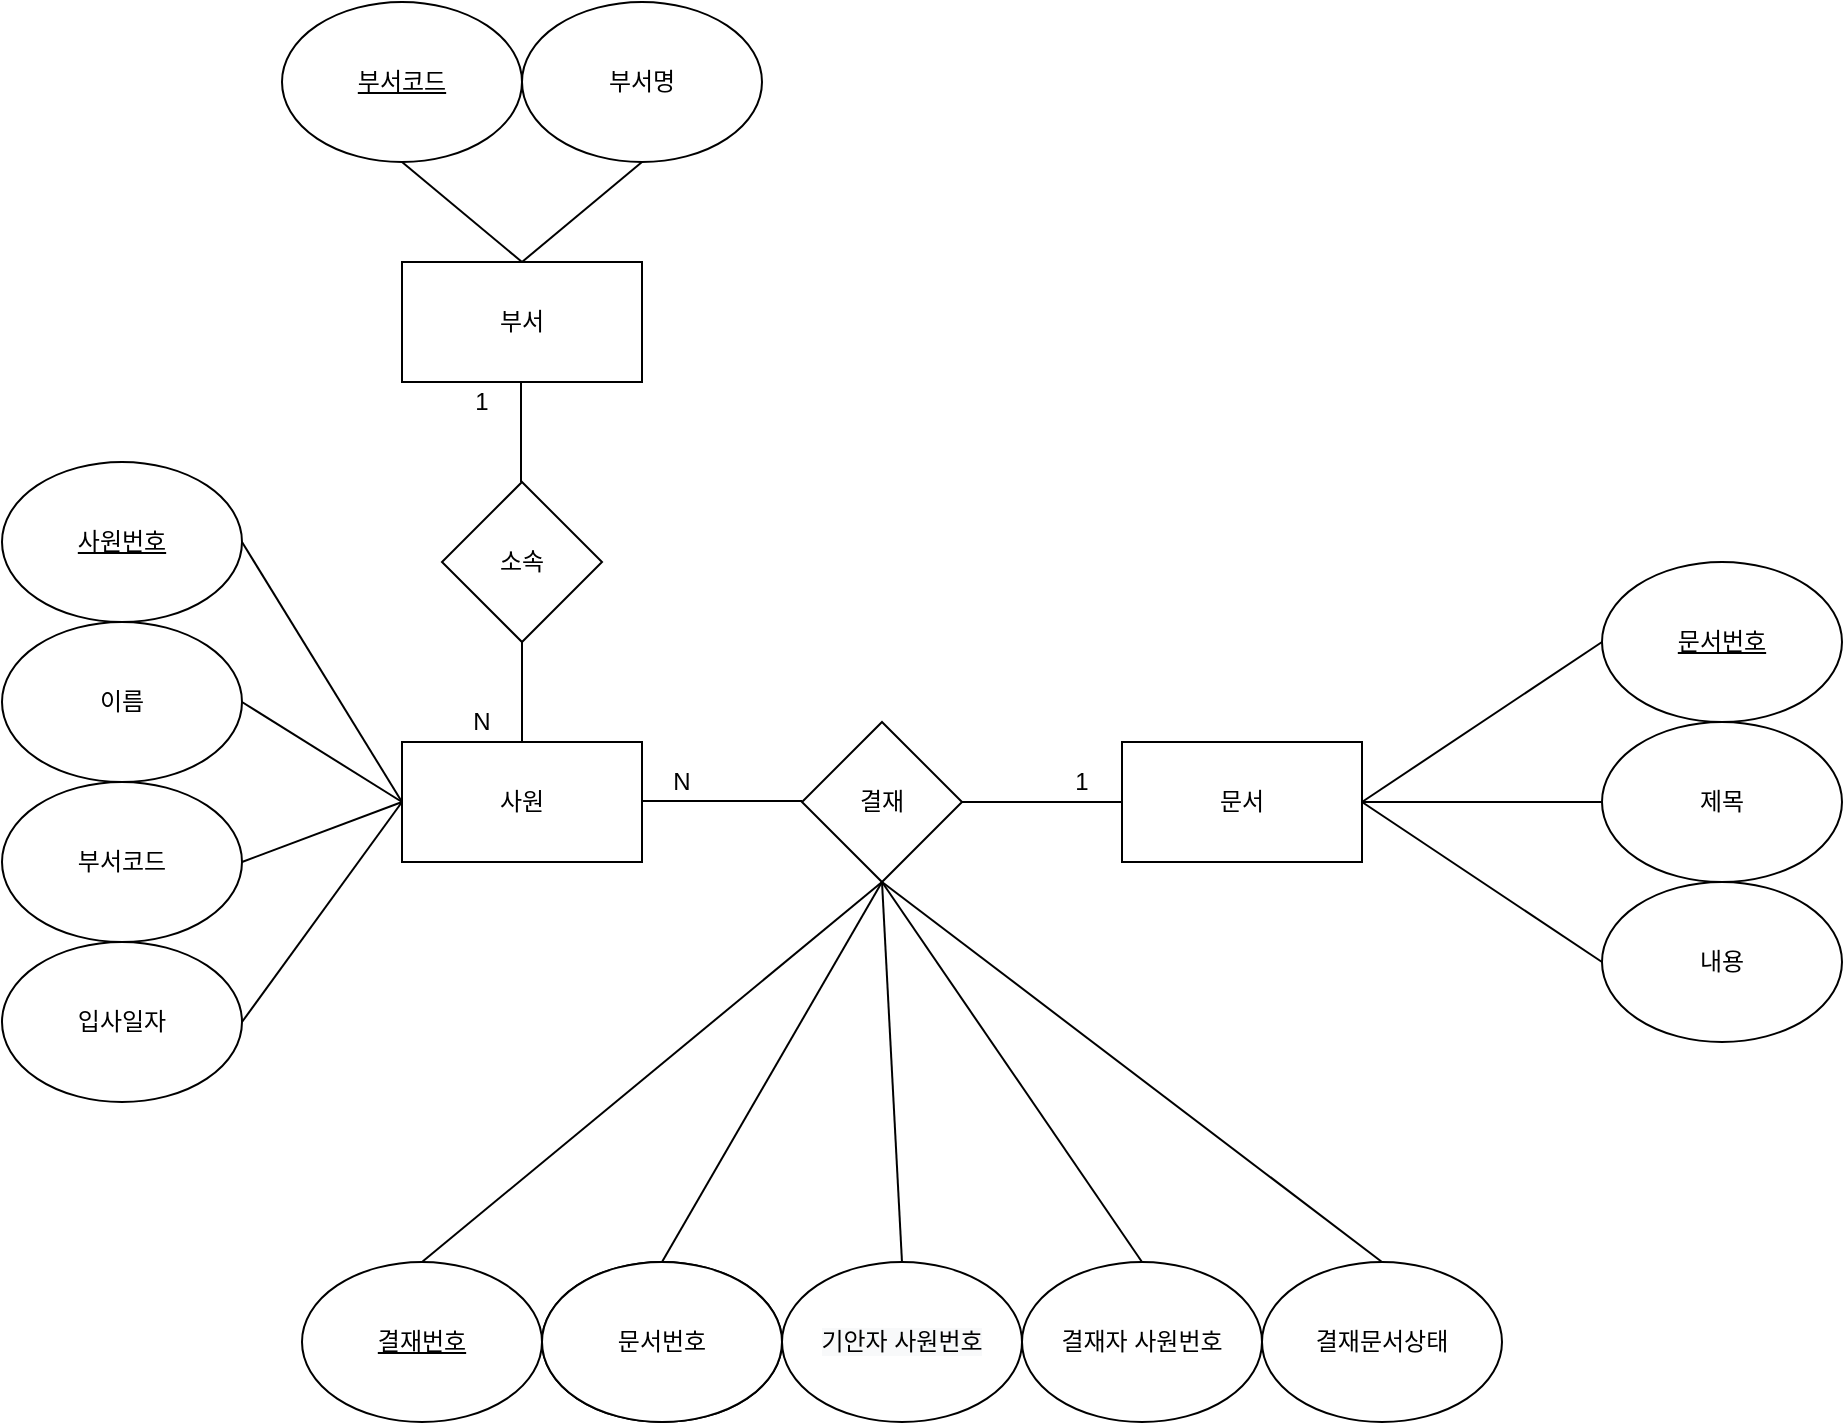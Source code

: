 <mxfile version="14.6.0" type="device"><diagram id="eR9ez-SJI0W714yMTMZR" name="Page-1"><mxGraphModel dx="2249" dy="762" grid="1" gridSize="10" guides="1" tooltips="1" connect="1" arrows="1" fold="1" page="1" pageScale="1" pageWidth="827" pageHeight="1169" math="0" shadow="0"><root><mxCell id="0"/><mxCell id="1" parent="0"/><mxCell id="SH0L69pm0HNMQFzQv7rx-1" value="결재" style="rhombus;whiteSpace=wrap;html=1;" vertex="1" parent="1"><mxGeometry x="360" y="440" width="80" height="80" as="geometry"/></mxCell><mxCell id="SH0L69pm0HNMQFzQv7rx-2" value="" style="endArrow=none;html=1;entryX=1;entryY=0.5;entryDx=0;entryDy=0;" edge="1" parent="1" target="SH0L69pm0HNMQFzQv7rx-1"><mxGeometry width="50" height="50" relative="1" as="geometry"><mxPoint x="520" y="480" as="sourcePoint"/><mxPoint x="430" y="460" as="targetPoint"/></mxGeometry></mxCell><mxCell id="SH0L69pm0HNMQFzQv7rx-3" value="" style="endArrow=none;html=1;entryX=1;entryY=0.5;entryDx=0;entryDy=0;" edge="1" parent="1"><mxGeometry width="50" height="50" relative="1" as="geometry"><mxPoint x="360" y="479.5" as="sourcePoint"/><mxPoint x="280" y="479.5" as="targetPoint"/></mxGeometry></mxCell><mxCell id="SH0L69pm0HNMQFzQv7rx-4" value="문서" style="rounded=0;whiteSpace=wrap;html=1;" vertex="1" parent="1"><mxGeometry x="520" y="450" width="120" height="60" as="geometry"/></mxCell><mxCell id="SH0L69pm0HNMQFzQv7rx-5" value="사원" style="rounded=0;whiteSpace=wrap;html=1;" vertex="1" parent="1"><mxGeometry x="160" y="450" width="120" height="60" as="geometry"/></mxCell><mxCell id="SH0L69pm0HNMQFzQv7rx-6" value="" style="endArrow=none;html=1;" edge="1" parent="1"><mxGeometry width="50" height="50" relative="1" as="geometry"><mxPoint x="220" y="450" as="sourcePoint"/><mxPoint x="220" y="400" as="targetPoint"/></mxGeometry></mxCell><mxCell id="SH0L69pm0HNMQFzQv7rx-7" value="소속" style="rhombus;whiteSpace=wrap;html=1;" vertex="1" parent="1"><mxGeometry x="180" y="320" width="80" height="80" as="geometry"/></mxCell><mxCell id="SH0L69pm0HNMQFzQv7rx-8" value="부서" style="rounded=0;whiteSpace=wrap;html=1;" vertex="1" parent="1"><mxGeometry x="160" y="210" width="120" height="60" as="geometry"/></mxCell><mxCell id="SH0L69pm0HNMQFzQv7rx-9" value="" style="endArrow=none;html=1;" edge="1" parent="1"><mxGeometry width="50" height="50" relative="1" as="geometry"><mxPoint x="219.5" y="320" as="sourcePoint"/><mxPoint x="219.5" y="270" as="targetPoint"/></mxGeometry></mxCell><mxCell id="SH0L69pm0HNMQFzQv7rx-10" value="&lt;u&gt;사원번호&lt;/u&gt;" style="ellipse;whiteSpace=wrap;html=1;" vertex="1" parent="1"><mxGeometry x="-40" y="310" width="120" height="80" as="geometry"/></mxCell><mxCell id="SH0L69pm0HNMQFzQv7rx-11" value="이름" style="ellipse;whiteSpace=wrap;html=1;" vertex="1" parent="1"><mxGeometry x="-40" y="390" width="120" height="80" as="geometry"/></mxCell><mxCell id="SH0L69pm0HNMQFzQv7rx-12" value="부서코드" style="ellipse;whiteSpace=wrap;html=1;" vertex="1" parent="1"><mxGeometry x="-40" y="470" width="120" height="80" as="geometry"/></mxCell><mxCell id="SH0L69pm0HNMQFzQv7rx-13" value="입사일자" style="ellipse;whiteSpace=wrap;html=1;" vertex="1" parent="1"><mxGeometry x="-40" y="550" width="120" height="80" as="geometry"/></mxCell><mxCell id="SH0L69pm0HNMQFzQv7rx-14" value="&lt;u&gt;부서코드&lt;/u&gt;" style="ellipse;whiteSpace=wrap;html=1;" vertex="1" parent="1"><mxGeometry x="100" y="80" width="120" height="80" as="geometry"/></mxCell><mxCell id="SH0L69pm0HNMQFzQv7rx-15" value="부서명" style="ellipse;whiteSpace=wrap;html=1;" vertex="1" parent="1"><mxGeometry x="220" y="80" width="120" height="80" as="geometry"/></mxCell><mxCell id="SH0L69pm0HNMQFzQv7rx-16" value="" style="endArrow=none;html=1;entryX=0.5;entryY=1;entryDx=0;entryDy=0;exitX=0.5;exitY=0;exitDx=0;exitDy=0;" edge="1" parent="1" source="SH0L69pm0HNMQFzQv7rx-8" target="SH0L69pm0HNMQFzQv7rx-15"><mxGeometry width="50" height="50" relative="1" as="geometry"><mxPoint x="290" y="220" as="sourcePoint"/><mxPoint x="340" y="170" as="targetPoint"/></mxGeometry></mxCell><mxCell id="SH0L69pm0HNMQFzQv7rx-17" value="" style="endArrow=none;html=1;entryX=0.5;entryY=1;entryDx=0;entryDy=0;exitX=0.5;exitY=0;exitDx=0;exitDy=0;" edge="1" parent="1" source="SH0L69pm0HNMQFzQv7rx-8" target="SH0L69pm0HNMQFzQv7rx-14"><mxGeometry width="50" height="50" relative="1" as="geometry"><mxPoint x="290" y="220" as="sourcePoint"/><mxPoint x="340" y="170" as="targetPoint"/></mxGeometry></mxCell><mxCell id="SH0L69pm0HNMQFzQv7rx-18" value="" style="endArrow=none;html=1;exitX=0;exitY=0.5;exitDx=0;exitDy=0;entryX=1;entryY=0.5;entryDx=0;entryDy=0;" edge="1" parent="1" source="SH0L69pm0HNMQFzQv7rx-5" target="SH0L69pm0HNMQFzQv7rx-10"><mxGeometry width="50" height="50" relative="1" as="geometry"><mxPoint x="290" y="420" as="sourcePoint"/><mxPoint x="90" y="350" as="targetPoint"/></mxGeometry></mxCell><mxCell id="SH0L69pm0HNMQFzQv7rx-19" value="" style="endArrow=none;html=1;exitX=0;exitY=0.5;exitDx=0;exitDy=0;entryX=1;entryY=0.5;entryDx=0;entryDy=0;" edge="1" parent="1" source="SH0L69pm0HNMQFzQv7rx-5" target="SH0L69pm0HNMQFzQv7rx-11"><mxGeometry width="50" height="50" relative="1" as="geometry"><mxPoint x="170" y="490" as="sourcePoint"/><mxPoint x="90" y="360" as="targetPoint"/></mxGeometry></mxCell><mxCell id="SH0L69pm0HNMQFzQv7rx-20" value="" style="endArrow=none;html=1;exitX=1;exitY=0.5;exitDx=0;exitDy=0;entryX=0;entryY=0.5;entryDx=0;entryDy=0;" edge="1" parent="1" source="SH0L69pm0HNMQFzQv7rx-12" target="SH0L69pm0HNMQFzQv7rx-5"><mxGeometry width="50" height="50" relative="1" as="geometry"><mxPoint x="170" y="490" as="sourcePoint"/><mxPoint x="90" y="440" as="targetPoint"/></mxGeometry></mxCell><mxCell id="SH0L69pm0HNMQFzQv7rx-21" value="" style="endArrow=none;html=1;exitX=1;exitY=0.5;exitDx=0;exitDy=0;entryX=0;entryY=0.5;entryDx=0;entryDy=0;" edge="1" parent="1" source="SH0L69pm0HNMQFzQv7rx-13" target="SH0L69pm0HNMQFzQv7rx-5"><mxGeometry width="50" height="50" relative="1" as="geometry"><mxPoint x="90" y="520" as="sourcePoint"/><mxPoint x="170" y="490" as="targetPoint"/></mxGeometry></mxCell><mxCell id="SH0L69pm0HNMQFzQv7rx-22" value="&lt;u&gt;문서번호&lt;/u&gt;" style="ellipse;whiteSpace=wrap;html=1;" vertex="1" parent="1"><mxGeometry x="760" y="360" width="120" height="80" as="geometry"/></mxCell><mxCell id="SH0L69pm0HNMQFzQv7rx-23" value="제목" style="ellipse;whiteSpace=wrap;html=1;" vertex="1" parent="1"><mxGeometry x="760" y="440" width="120" height="80" as="geometry"/></mxCell><mxCell id="SH0L69pm0HNMQFzQv7rx-24" value="내용" style="ellipse;whiteSpace=wrap;html=1;" vertex="1" parent="1"><mxGeometry x="760" y="520" width="120" height="80" as="geometry"/></mxCell><mxCell id="SH0L69pm0HNMQFzQv7rx-26" value="" style="endArrow=none;html=1;exitX=1;exitY=0.5;exitDx=0;exitDy=0;entryX=0;entryY=0.5;entryDx=0;entryDy=0;" edge="1" parent="1" target="SH0L69pm0HNMQFzQv7rx-22" source="SH0L69pm0HNMQFzQv7rx-4"><mxGeometry width="50" height="50" relative="1" as="geometry"><mxPoint x="950" y="490" as="sourcePoint"/><mxPoint x="880" y="360" as="targetPoint"/></mxGeometry></mxCell><mxCell id="SH0L69pm0HNMQFzQv7rx-27" value="" style="endArrow=none;html=1;exitX=1;exitY=0.5;exitDx=0;exitDy=0;entryX=0;entryY=0.5;entryDx=0;entryDy=0;" edge="1" parent="1" target="SH0L69pm0HNMQFzQv7rx-23" source="SH0L69pm0HNMQFzQv7rx-4"><mxGeometry width="50" height="50" relative="1" as="geometry"><mxPoint x="950" y="490" as="sourcePoint"/><mxPoint x="880" y="370" as="targetPoint"/></mxGeometry></mxCell><mxCell id="SH0L69pm0HNMQFzQv7rx-28" value="" style="endArrow=none;html=1;exitX=1;exitY=0.5;exitDx=0;exitDy=0;entryX=0;entryY=0.5;entryDx=0;entryDy=0;" edge="1" parent="1" source="SH0L69pm0HNMQFzQv7rx-4" target="SH0L69pm0HNMQFzQv7rx-24"><mxGeometry width="50" height="50" relative="1" as="geometry"><mxPoint x="960" y="500" as="sourcePoint"/><mxPoint x="950" y="490" as="targetPoint"/></mxGeometry></mxCell><mxCell id="SH0L69pm0HNMQFzQv7rx-31" value="" style="ellipse;whiteSpace=wrap;html=1;" vertex="1" parent="1"><mxGeometry x="230" y="710" width="120" height="80" as="geometry"/></mxCell><mxCell id="SH0L69pm0HNMQFzQv7rx-32" value="&#10;&#10;&lt;span style=&quot;color: rgb(0, 0, 0); font-family: helvetica; font-size: 12px; font-style: normal; font-weight: 400; letter-spacing: normal; text-align: center; text-indent: 0px; text-transform: none; word-spacing: 0px; background-color: rgb(248, 249, 250); display: inline; float: none;&quot;&gt;기안자 사원번호&lt;/span&gt;&#10;&#10;" style="ellipse;whiteSpace=wrap;html=1;" vertex="1" parent="1"><mxGeometry x="350" y="710" width="120" height="80" as="geometry"/></mxCell><mxCell id="SH0L69pm0HNMQFzQv7rx-33" value="" style="endArrow=none;html=1;entryX=0.5;entryY=0;entryDx=0;entryDy=0;exitX=0.5;exitY=1;exitDx=0;exitDy=0;" edge="1" parent="1" target="SH0L69pm0HNMQFzQv7rx-32" source="SH0L69pm0HNMQFzQv7rx-1"><mxGeometry width="50" height="50" relative="1" as="geometry"><mxPoint x="294" y="770" as="sourcePoint"/><mxPoint x="414" y="730" as="targetPoint"/></mxGeometry></mxCell><mxCell id="SH0L69pm0HNMQFzQv7rx-34" value="" style="endArrow=none;html=1;entryX=0.5;entryY=0;entryDx=0;entryDy=0;exitX=0.5;exitY=1;exitDx=0;exitDy=0;" edge="1" parent="1" target="SH0L69pm0HNMQFzQv7rx-31" source="SH0L69pm0HNMQFzQv7rx-1"><mxGeometry width="50" height="50" relative="1" as="geometry"><mxPoint x="294" y="770" as="sourcePoint"/><mxPoint x="414" y="730" as="targetPoint"/></mxGeometry></mxCell><mxCell id="SH0L69pm0HNMQFzQv7rx-35" value="&lt;span&gt;결재자 사원번호&lt;/span&gt;" style="ellipse;whiteSpace=wrap;html=1;" vertex="1" parent="1"><mxGeometry x="470" y="710" width="120" height="80" as="geometry"/></mxCell><mxCell id="SH0L69pm0HNMQFzQv7rx-36" value="결재문서상태" style="ellipse;whiteSpace=wrap;html=1;" vertex="1" parent="1"><mxGeometry x="590" y="710" width="120" height="80" as="geometry"/></mxCell><mxCell id="SH0L69pm0HNMQFzQv7rx-37" value="" style="endArrow=none;html=1;entryX=0.5;entryY=1;entryDx=0;entryDy=0;exitX=0.5;exitY=0;exitDx=0;exitDy=0;" edge="1" parent="1" source="SH0L69pm0HNMQFzQv7rx-35" target="SH0L69pm0HNMQFzQv7rx-1"><mxGeometry width="50" height="50" relative="1" as="geometry"><mxPoint x="290" y="690" as="sourcePoint"/><mxPoint x="340" y="640" as="targetPoint"/></mxGeometry></mxCell><mxCell id="SH0L69pm0HNMQFzQv7rx-38" value="" style="endArrow=none;html=1;entryX=0.5;entryY=1;entryDx=0;entryDy=0;exitX=0.5;exitY=0;exitDx=0;exitDy=0;" edge="1" parent="1" source="SH0L69pm0HNMQFzQv7rx-36" target="SH0L69pm0HNMQFzQv7rx-1"><mxGeometry width="50" height="50" relative="1" as="geometry"><mxPoint x="484" y="650" as="sourcePoint"/><mxPoint x="410" y="530" as="targetPoint"/></mxGeometry></mxCell><mxCell id="SH0L69pm0HNMQFzQv7rx-40" value="문서번호" style="ellipse;whiteSpace=wrap;html=1;" vertex="1" parent="1"><mxGeometry x="230" y="710" width="120" height="80" as="geometry"/></mxCell><mxCell id="SH0L69pm0HNMQFzQv7rx-41" value="" style="endArrow=none;html=1;entryX=0.5;entryY=0;entryDx=0;entryDy=0;exitX=0.5;exitY=1;exitDx=0;exitDy=0;" edge="1" parent="1" source="SH0L69pm0HNMQFzQv7rx-1" target="SH0L69pm0HNMQFzQv7rx-42"><mxGeometry width="50" height="50" relative="1" as="geometry"><mxPoint x="280" y="520" as="sourcePoint"/><mxPoint x="100" y="710" as="targetPoint"/></mxGeometry></mxCell><mxCell id="SH0L69pm0HNMQFzQv7rx-42" value="&lt;u&gt;결재번호&lt;/u&gt;" style="ellipse;whiteSpace=wrap;html=1;" vertex="1" parent="1"><mxGeometry x="110" y="710" width="120" height="80" as="geometry"/></mxCell><mxCell id="SH0L69pm0HNMQFzQv7rx-43" value="1" style="text;html=1;strokeColor=none;fillColor=none;align=center;verticalAlign=middle;whiteSpace=wrap;rounded=0;" vertex="1" parent="1"><mxGeometry x="180" y="270" width="40" height="20" as="geometry"/></mxCell><mxCell id="SH0L69pm0HNMQFzQv7rx-44" value="N" style="text;html=1;strokeColor=none;fillColor=none;align=center;verticalAlign=middle;whiteSpace=wrap;rounded=0;" vertex="1" parent="1"><mxGeometry x="180" y="430" width="40" height="20" as="geometry"/></mxCell><mxCell id="SH0L69pm0HNMQFzQv7rx-46" value="N" style="text;html=1;strokeColor=none;fillColor=none;align=center;verticalAlign=middle;whiteSpace=wrap;rounded=0;" vertex="1" parent="1"><mxGeometry x="280" y="460" width="40" height="20" as="geometry"/></mxCell><mxCell id="SH0L69pm0HNMQFzQv7rx-47" value="1" style="text;html=1;strokeColor=none;fillColor=none;align=center;verticalAlign=middle;whiteSpace=wrap;rounded=0;" vertex="1" parent="1"><mxGeometry x="480" y="460" width="40" height="20" as="geometry"/></mxCell></root></mxGraphModel></diagram></mxfile>